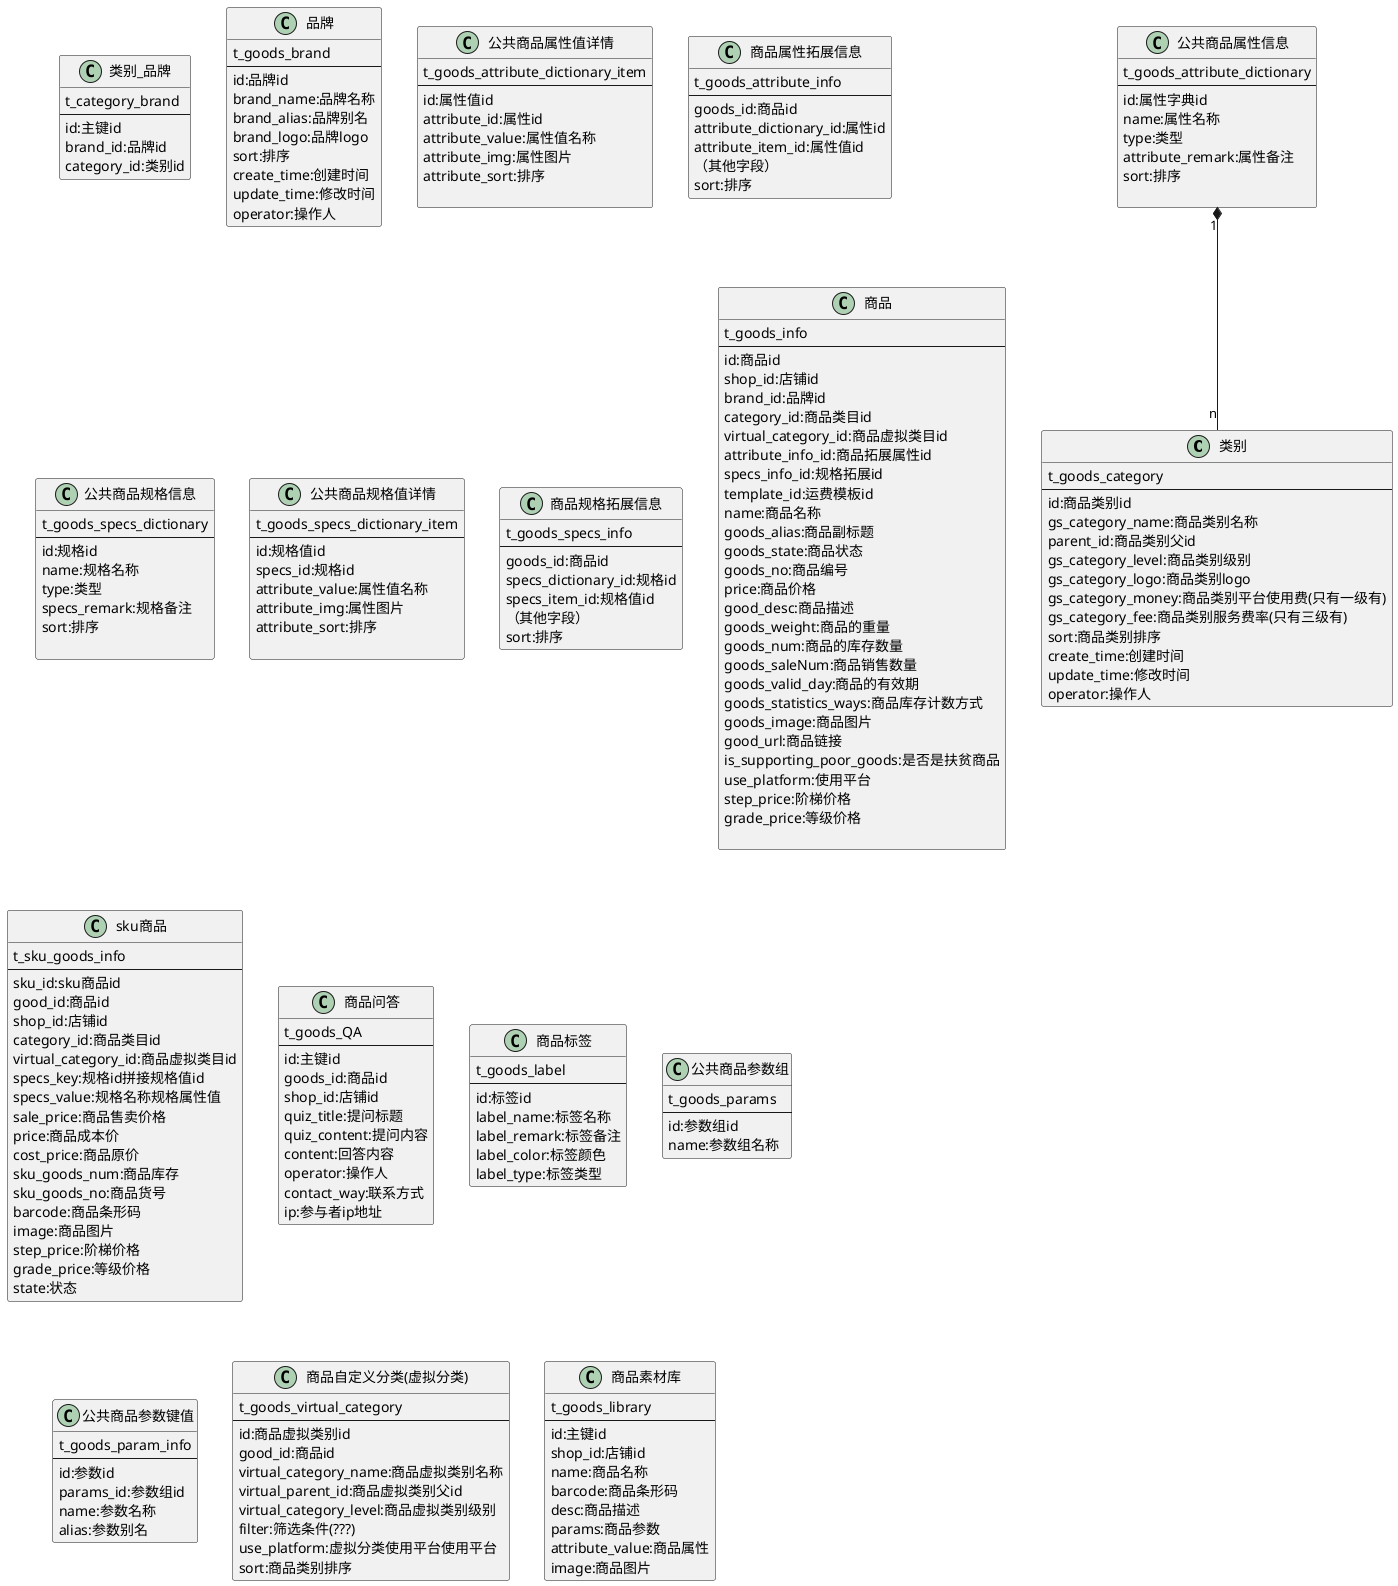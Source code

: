 @startuml

class 类别 {
     t_goods_category
    --
        id:商品类别id
        gs_category_name:商品类别名称
        parent_id:商品类别父id
        gs_category_level:商品类别级别
        gs_category_logo:商品类别logo
        gs_category_money:商品类别平台使用费(只有一级有)
        gs_category_fee:商品类别服务费率(只有三级有)
        sort:商品类别排序
        create_time:创建时间
        update_time:修改时间
        operator:操作人
}

class 类别_品牌{
    t_category_brand
   --
        id:主键id
        brand_id:品牌id
        category_id:类别id
}

class 品牌 {
    t_goods_brand
--
    id:品牌id
    brand_name:品牌名称
    brand_alias:品牌别名
    brand_logo:品牌logo
    sort:排序
    create_time:创建时间
    update_time:修改时间
    operator:操作人
}

class 公共商品属性信息{
    t_goods_attribute_dictionary
--
    id:属性字典id
    name:属性名称
    type:类型
    attribute_remark:属性备注
    sort:排序

}


class 公共商品属性值详情{
    t_goods_attribute_dictionary_item
--
    id:属性值id
    attribute_id:属性id
    attribute_value:属性值名称
    attribute_img:属性图片
    attribute_sort:排序

}

class 商品属性拓展信息{
    t_goods_attribute_info
--
    goods_id:商品id
    attribute_dictionary_id:属性id
    attribute_item_id:属性值id
    （其他字段）
    sort:排序
}

class 公共商品规格信息{
    t_goods_specs_dictionary
--
    id:规格id
    name:规格名称
    type:类型
    specs_remark:规格备注
    sort:排序

}

class 公共商品规格值详情{
    t_goods_specs_dictionary_item
--
    id:规格值id
    specs_id:规格id
    attribute_value:属性值名称
    attribute_img:属性图片
    attribute_sort:排序

}

class 商品规格拓展信息{
    t_goods_specs_info
--
    goods_id:商品id
    specs_dictionary_id:规格id
    specs_item_id:规格值id
    （其他字段）
    sort:排序
}

class 商品{
    t_goods_info
--
    id:商品id
    shop_id:店铺id
    brand_id:品牌id
    category_id:商品类目id
    virtual_category_id:商品虚拟类目id
    attribute_info_id:商品拓展属性id
    specs_info_id:规格拓展id
    template_id:运费模板id
    name:商品名称
    goods_alias:商品副标题
    goods_state:商品状态
    goods_no:商品编号
    price:商品价格
    good_desc:商品描述
    goods_weight:商品的重量
    goods_num:商品的库存数量
    goods_saleNum:商品销售数量
    goods_valid_day:商品的有效期
    goods_statistics_ways:商品库存计数方式
    goods_image:商品图片
    good_url:商品链接
    is_supporting_poor_goods:是否是扶贫商品
    use_platform:使用平台
    step_price:阶梯价格
    grade_price:等级价格

}


class sku商品{
    t_sku_goods_info
 --
    sku_id:sku商品id
    good_id:商品id
    shop_id:店铺id
    category_id:商品类目id
    virtual_category_id:商品虚拟类目id
    specs_key:规格id拼接规格值id
    specs_value:规格名称规格属性值
    sale_price:商品售卖价格
    price:商品成本价
    cost_price:商品原价
    sku_goods_num:商品库存
    sku_goods_no:商品货号
    barcode:商品条形码
    image:商品图片
    step_price:阶梯价格
    grade_price:等级价格
    state:状态
}

class 商品问答{
    t_goods_QA
--
      id:主键id
      goods_id:商品id
      shop_id:店铺id
      quiz_title:提问标题
      quiz_content:提问内容
      content:回答内容
      operator:操作人
      contact_way:联系方式
      ip:参与者ip地址
}

class 商品标签{
    t_goods_label
--
    id:标签id
    label_name:标签名称
    label_remark:标签备注
    label_color:标签颜色
    label_type:标签类型
}

class 公共商品参数组{
    t_goods_params
--
    id:参数组id
    name:参数组名称
}

class 公共商品参数键值{
    t_goods_param_info
--
    id:参数id
    params_id:参数组id
    name:参数名称
    alias:参数别名
}

class 商品自定义分类(虚拟分类){
    t_goods_virtual_category
--
     id:商品虚拟类别id
     good_id:商品id
     virtual_category_name:商品虚拟类别名称
     virtual_parent_id:商品虚拟类别父id
     virtual_category_level:商品虚拟类别级别
     filter:筛选条件(???)
     use_platform:虚拟分类使用平台使用平台
     sort:商品类别排序
}

class 商品素材库{
    t_goods_library
--
    id:主键id
    shop_id:店铺id
    name:商品名称
    barcode:商品条形码
    desc:商品描述
    params:商品参数
    attribute_value:商品属性
    image:商品图片
}

公共商品属性信息 "1" *-- "n" 类别

@enduml